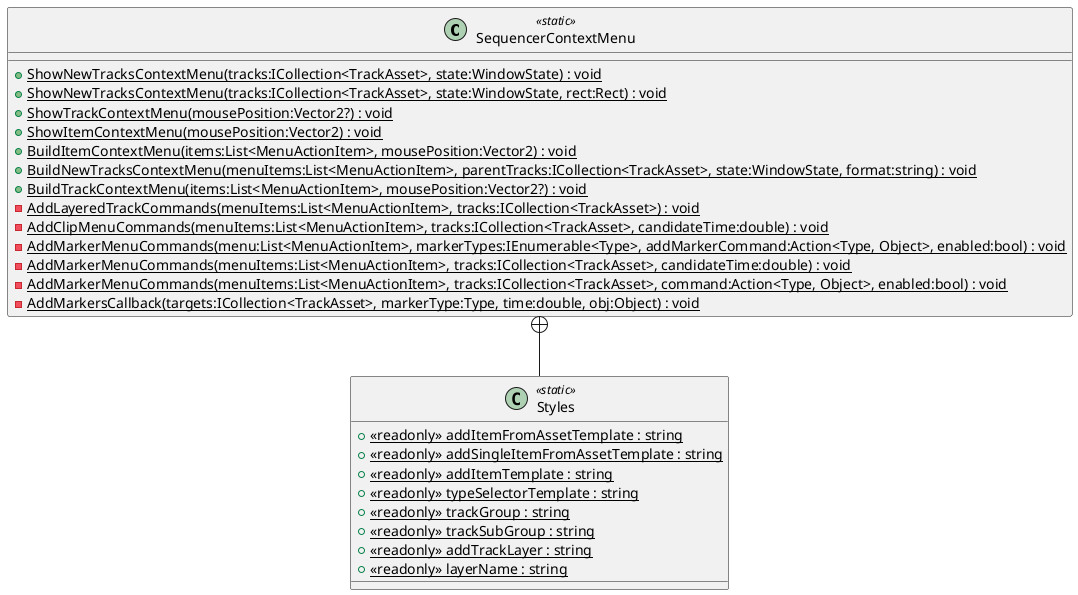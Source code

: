 @startuml
class SequencerContextMenu <<static>> {
    + {static} ShowNewTracksContextMenu(tracks:ICollection<TrackAsset>, state:WindowState) : void
    + {static} ShowNewTracksContextMenu(tracks:ICollection<TrackAsset>, state:WindowState, rect:Rect) : void
    + {static} ShowTrackContextMenu(mousePosition:Vector2?) : void
    + {static} ShowItemContextMenu(mousePosition:Vector2) : void
    + {static} BuildItemContextMenu(items:List<MenuActionItem>, mousePosition:Vector2) : void
    + {static} BuildNewTracksContextMenu(menuItems:List<MenuActionItem>, parentTracks:ICollection<TrackAsset>, state:WindowState, format:string) : void
    + {static} BuildTrackContextMenu(items:List<MenuActionItem>, mousePosition:Vector2?) : void
    {static} - AddLayeredTrackCommands(menuItems:List<MenuActionItem>, tracks:ICollection<TrackAsset>) : void
    {static} - AddClipMenuCommands(menuItems:List<MenuActionItem>, tracks:ICollection<TrackAsset>, candidateTime:double) : void
    {static} - AddMarkerMenuCommands(menu:List<MenuActionItem>, markerTypes:IEnumerable<Type>, addMarkerCommand:Action<Type, Object>, enabled:bool) : void
    {static} - AddMarkerMenuCommands(menuItems:List<MenuActionItem>, tracks:ICollection<TrackAsset>, candidateTime:double) : void
    {static} - AddMarkerMenuCommands(menuItems:List<MenuActionItem>, tracks:ICollection<TrackAsset>, command:Action<Type, Object>, enabled:bool) : void
    {static} - AddMarkersCallback(targets:ICollection<TrackAsset>, markerType:Type, time:double, obj:Object) : void
}
class Styles <<static>> {
    + {static} <<readonly>> addItemFromAssetTemplate : string
    + {static} <<readonly>> addSingleItemFromAssetTemplate : string
    + {static} <<readonly>> addItemTemplate : string
    + {static} <<readonly>> typeSelectorTemplate : string
    + {static} <<readonly>> trackGroup : string
    + {static} <<readonly>> trackSubGroup : string
    + {static} <<readonly>> addTrackLayer : string
    + {static} <<readonly>> layerName : string
}
SequencerContextMenu +-- Styles
@enduml
